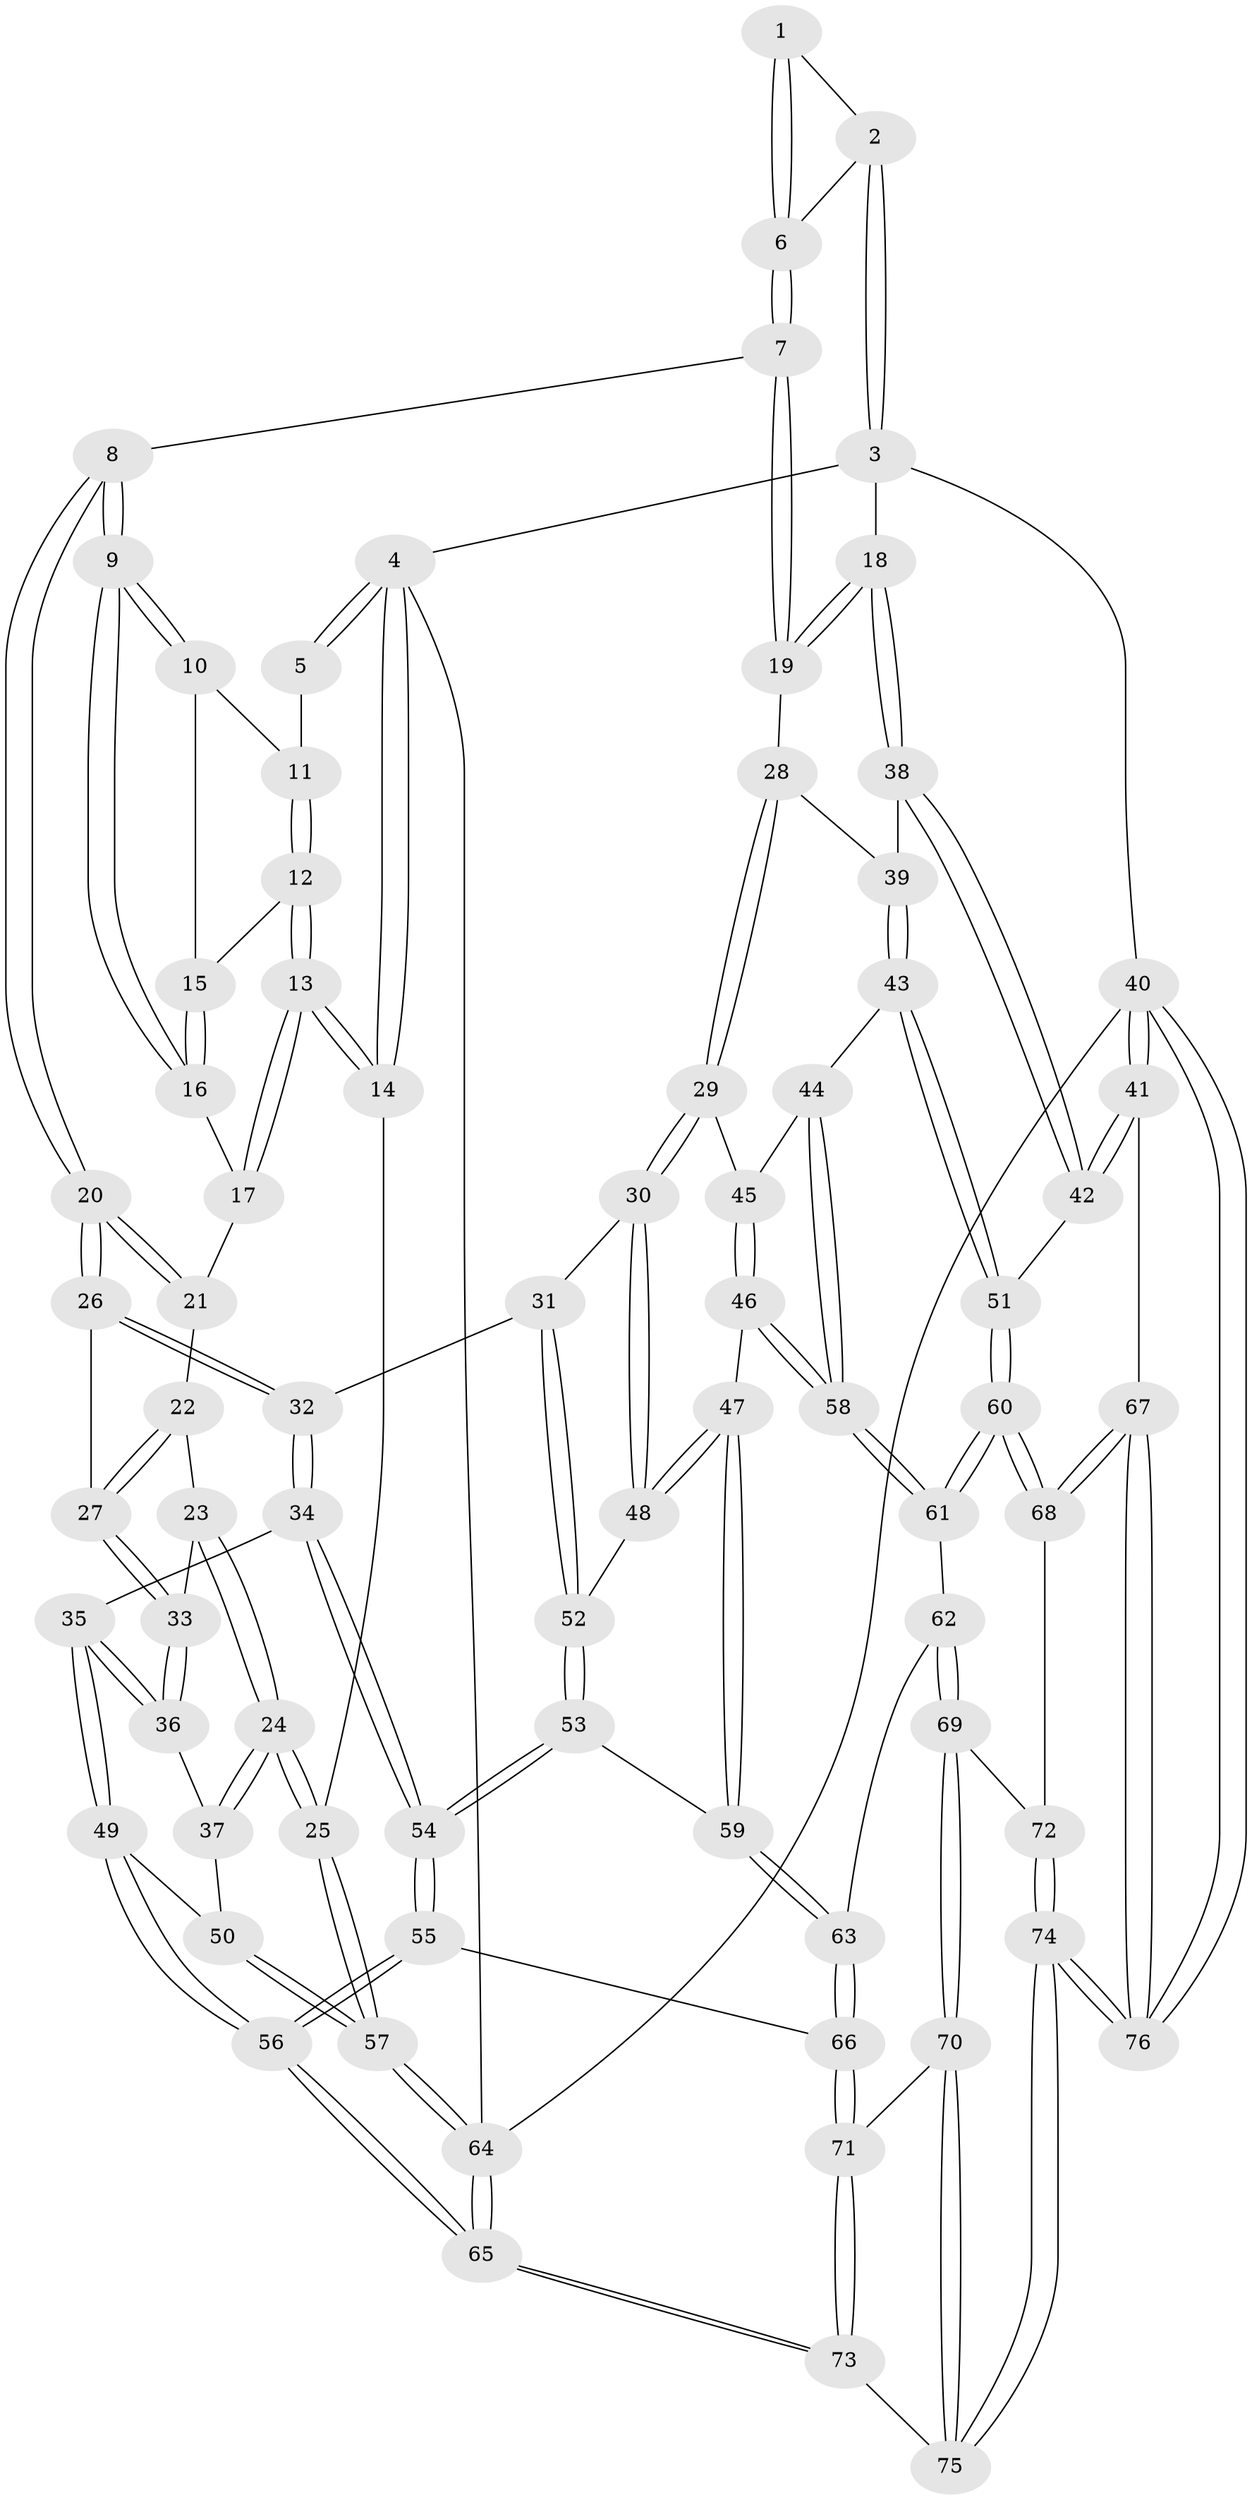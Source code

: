 // coarse degree distribution, {2: 0.018867924528301886, 4: 0.22641509433962265, 5: 0.5283018867924528, 3: 0.11320754716981132, 6: 0.11320754716981132}
// Generated by graph-tools (version 1.1) at 2025/24/03/03/25 07:24:34]
// undirected, 76 vertices, 187 edges
graph export_dot {
graph [start="1"]
  node [color=gray90,style=filled];
  1 [pos="+0.39010102675059954+0"];
  2 [pos="+0.9104132716977706+0"];
  3 [pos="+1+0"];
  4 [pos="+0+0"];
  5 [pos="+0.25833182015966194+0"];
  6 [pos="+0.5138581216514038+0.2059851310035152"];
  7 [pos="+0.4734756085560081+0.2743626915141719"];
  8 [pos="+0.3897270534624371+0.27670055647182046"];
  9 [pos="+0.3860400465309151+0.27347810656868216"];
  10 [pos="+0.2738774254055191+0.012309395376982139"];
  11 [pos="+0.2631647268433636+0"];
  12 [pos="+0.10082613142634034+0.1648215044801992"];
  13 [pos="+0+0.20540564936569838"];
  14 [pos="+0+0.1969007526011428"];
  15 [pos="+0.1715365194122598+0.18261349695322474"];
  16 [pos="+0.2114654290886908+0.2535153263371337"];
  17 [pos="+0.1385954737728914+0.29716535088679874"];
  18 [pos="+1+0.1280568492143605"];
  19 [pos="+0.6225399846342871+0.4162826385020463"];
  20 [pos="+0.33753808129493484+0.36925955604758043"];
  21 [pos="+0.15060383904496988+0.3534022859103889"];
  22 [pos="+0.14835692611652107+0.3656242225175159"];
  23 [pos="+0.09760911854932737+0.4345863444643467"];
  24 [pos="+0+0.514060537185842"];
  25 [pos="+0+0.51529394652483"];
  26 [pos="+0.33386217720311373+0.37914157283549677"];
  27 [pos="+0.251284815124153+0.4536170102719851"];
  28 [pos="+0.6219973678107479+0.4281224122915875"];
  29 [pos="+0.6119747309527512+0.4559353810664672"];
  30 [pos="+0.532214043558181+0.5508120918366438"];
  31 [pos="+0.4453048699043349+0.5787546745336343"];
  32 [pos="+0.41543249562167067+0.5851057114203811"];
  33 [pos="+0.2342784780238221+0.48005715208125216"];
  34 [pos="+0.39375418606477003+0.6051851223527064"];
  35 [pos="+0.31656165408557174+0.6204228096028128"];
  36 [pos="+0.22823789163156122+0.5385723501064075"];
  37 [pos="+0.15218215680783853+0.573982997652579"];
  38 [pos="+1+0.3364585876893812"];
  39 [pos="+0.8148753521878184+0.5580244883169935"];
  40 [pos="+1+1"];
  41 [pos="+1+0.7287889487385781"];
  42 [pos="+1+0.6406236845885261"];
  43 [pos="+0.8064893139189165+0.6611280482262463"];
  44 [pos="+0.7831799798738954+0.6583360295713602"];
  45 [pos="+0.6754203844637324+0.5816188518989287"];
  46 [pos="+0.6478136132098611+0.7048729672231668"];
  47 [pos="+0.6052787932539896+0.6991266677511455"];
  48 [pos="+0.5714850021599087+0.6669846357902642"];
  49 [pos="+0.26806777205457893+0.7050620588623813"];
  50 [pos="+0.16345257936978583+0.6717877337340953"];
  51 [pos="+0.8562028876579851+0.7183085272211739"];
  52 [pos="+0.5064112924457909+0.7133062513190799"];
  53 [pos="+0.47765114945054693+0.7519971438292273"];
  54 [pos="+0.4413050327037069+0.7740154256373714"];
  55 [pos="+0.4296759494152149+0.8084722067823904"];
  56 [pos="+0.2776894623018564+0.8748042940795041"];
  57 [pos="+0+0.9498447278368233"];
  58 [pos="+0.6526588927730571+0.70795385591255"];
  59 [pos="+0.5735567914085373+0.7557242940536014"];
  60 [pos="+0.810293367470141+0.8402830201301358"];
  61 [pos="+0.6917129373042675+0.8081002234013696"];
  62 [pos="+0.6222727138851157+0.8448649035730206"];
  63 [pos="+0.5832531268306005+0.8394798844477525"];
  64 [pos="+0+1"];
  65 [pos="+0.04490372610454087+1"];
  66 [pos="+0.5191788282387655+0.8660210911916271"];
  67 [pos="+0.8350631914316687+0.9106384992388359"];
  68 [pos="+0.8243943091424675+0.8872801522722837"];
  69 [pos="+0.6370004858628467+0.9069636840072439"];
  70 [pos="+0.6032924236574638+0.9365728137696775"];
  71 [pos="+0.5205732245516609+0.9053491647568276"];
  72 [pos="+0.6496253090786467+0.9193951678827889"];
  73 [pos="+0.45979669214499863+1"];
  74 [pos="+0.7396413092447186+1"];
  75 [pos="+0.5922697813571274+1"];
  76 [pos="+0.9288867075253755+1"];
  1 -- 2;
  1 -- 6;
  1 -- 6;
  2 -- 3;
  2 -- 3;
  2 -- 6;
  3 -- 4;
  3 -- 18;
  3 -- 40;
  4 -- 5;
  4 -- 5;
  4 -- 14;
  4 -- 14;
  4 -- 64;
  5 -- 11;
  6 -- 7;
  6 -- 7;
  7 -- 8;
  7 -- 19;
  7 -- 19;
  8 -- 9;
  8 -- 9;
  8 -- 20;
  8 -- 20;
  9 -- 10;
  9 -- 10;
  9 -- 16;
  9 -- 16;
  10 -- 11;
  10 -- 15;
  11 -- 12;
  11 -- 12;
  12 -- 13;
  12 -- 13;
  12 -- 15;
  13 -- 14;
  13 -- 14;
  13 -- 17;
  13 -- 17;
  14 -- 25;
  15 -- 16;
  15 -- 16;
  16 -- 17;
  17 -- 21;
  18 -- 19;
  18 -- 19;
  18 -- 38;
  18 -- 38;
  19 -- 28;
  20 -- 21;
  20 -- 21;
  20 -- 26;
  20 -- 26;
  21 -- 22;
  22 -- 23;
  22 -- 27;
  22 -- 27;
  23 -- 24;
  23 -- 24;
  23 -- 33;
  24 -- 25;
  24 -- 25;
  24 -- 37;
  24 -- 37;
  25 -- 57;
  25 -- 57;
  26 -- 27;
  26 -- 32;
  26 -- 32;
  27 -- 33;
  27 -- 33;
  28 -- 29;
  28 -- 29;
  28 -- 39;
  29 -- 30;
  29 -- 30;
  29 -- 45;
  30 -- 31;
  30 -- 48;
  30 -- 48;
  31 -- 32;
  31 -- 52;
  31 -- 52;
  32 -- 34;
  32 -- 34;
  33 -- 36;
  33 -- 36;
  34 -- 35;
  34 -- 54;
  34 -- 54;
  35 -- 36;
  35 -- 36;
  35 -- 49;
  35 -- 49;
  36 -- 37;
  37 -- 50;
  38 -- 39;
  38 -- 42;
  38 -- 42;
  39 -- 43;
  39 -- 43;
  40 -- 41;
  40 -- 41;
  40 -- 76;
  40 -- 76;
  40 -- 64;
  41 -- 42;
  41 -- 42;
  41 -- 67;
  42 -- 51;
  43 -- 44;
  43 -- 51;
  43 -- 51;
  44 -- 45;
  44 -- 58;
  44 -- 58;
  45 -- 46;
  45 -- 46;
  46 -- 47;
  46 -- 58;
  46 -- 58;
  47 -- 48;
  47 -- 48;
  47 -- 59;
  47 -- 59;
  48 -- 52;
  49 -- 50;
  49 -- 56;
  49 -- 56;
  50 -- 57;
  50 -- 57;
  51 -- 60;
  51 -- 60;
  52 -- 53;
  52 -- 53;
  53 -- 54;
  53 -- 54;
  53 -- 59;
  54 -- 55;
  54 -- 55;
  55 -- 56;
  55 -- 56;
  55 -- 66;
  56 -- 65;
  56 -- 65;
  57 -- 64;
  57 -- 64;
  58 -- 61;
  58 -- 61;
  59 -- 63;
  59 -- 63;
  60 -- 61;
  60 -- 61;
  60 -- 68;
  60 -- 68;
  61 -- 62;
  62 -- 63;
  62 -- 69;
  62 -- 69;
  63 -- 66;
  63 -- 66;
  64 -- 65;
  64 -- 65;
  65 -- 73;
  65 -- 73;
  66 -- 71;
  66 -- 71;
  67 -- 68;
  67 -- 68;
  67 -- 76;
  67 -- 76;
  68 -- 72;
  69 -- 70;
  69 -- 70;
  69 -- 72;
  70 -- 71;
  70 -- 75;
  70 -- 75;
  71 -- 73;
  71 -- 73;
  72 -- 74;
  72 -- 74;
  73 -- 75;
  74 -- 75;
  74 -- 75;
  74 -- 76;
  74 -- 76;
}

